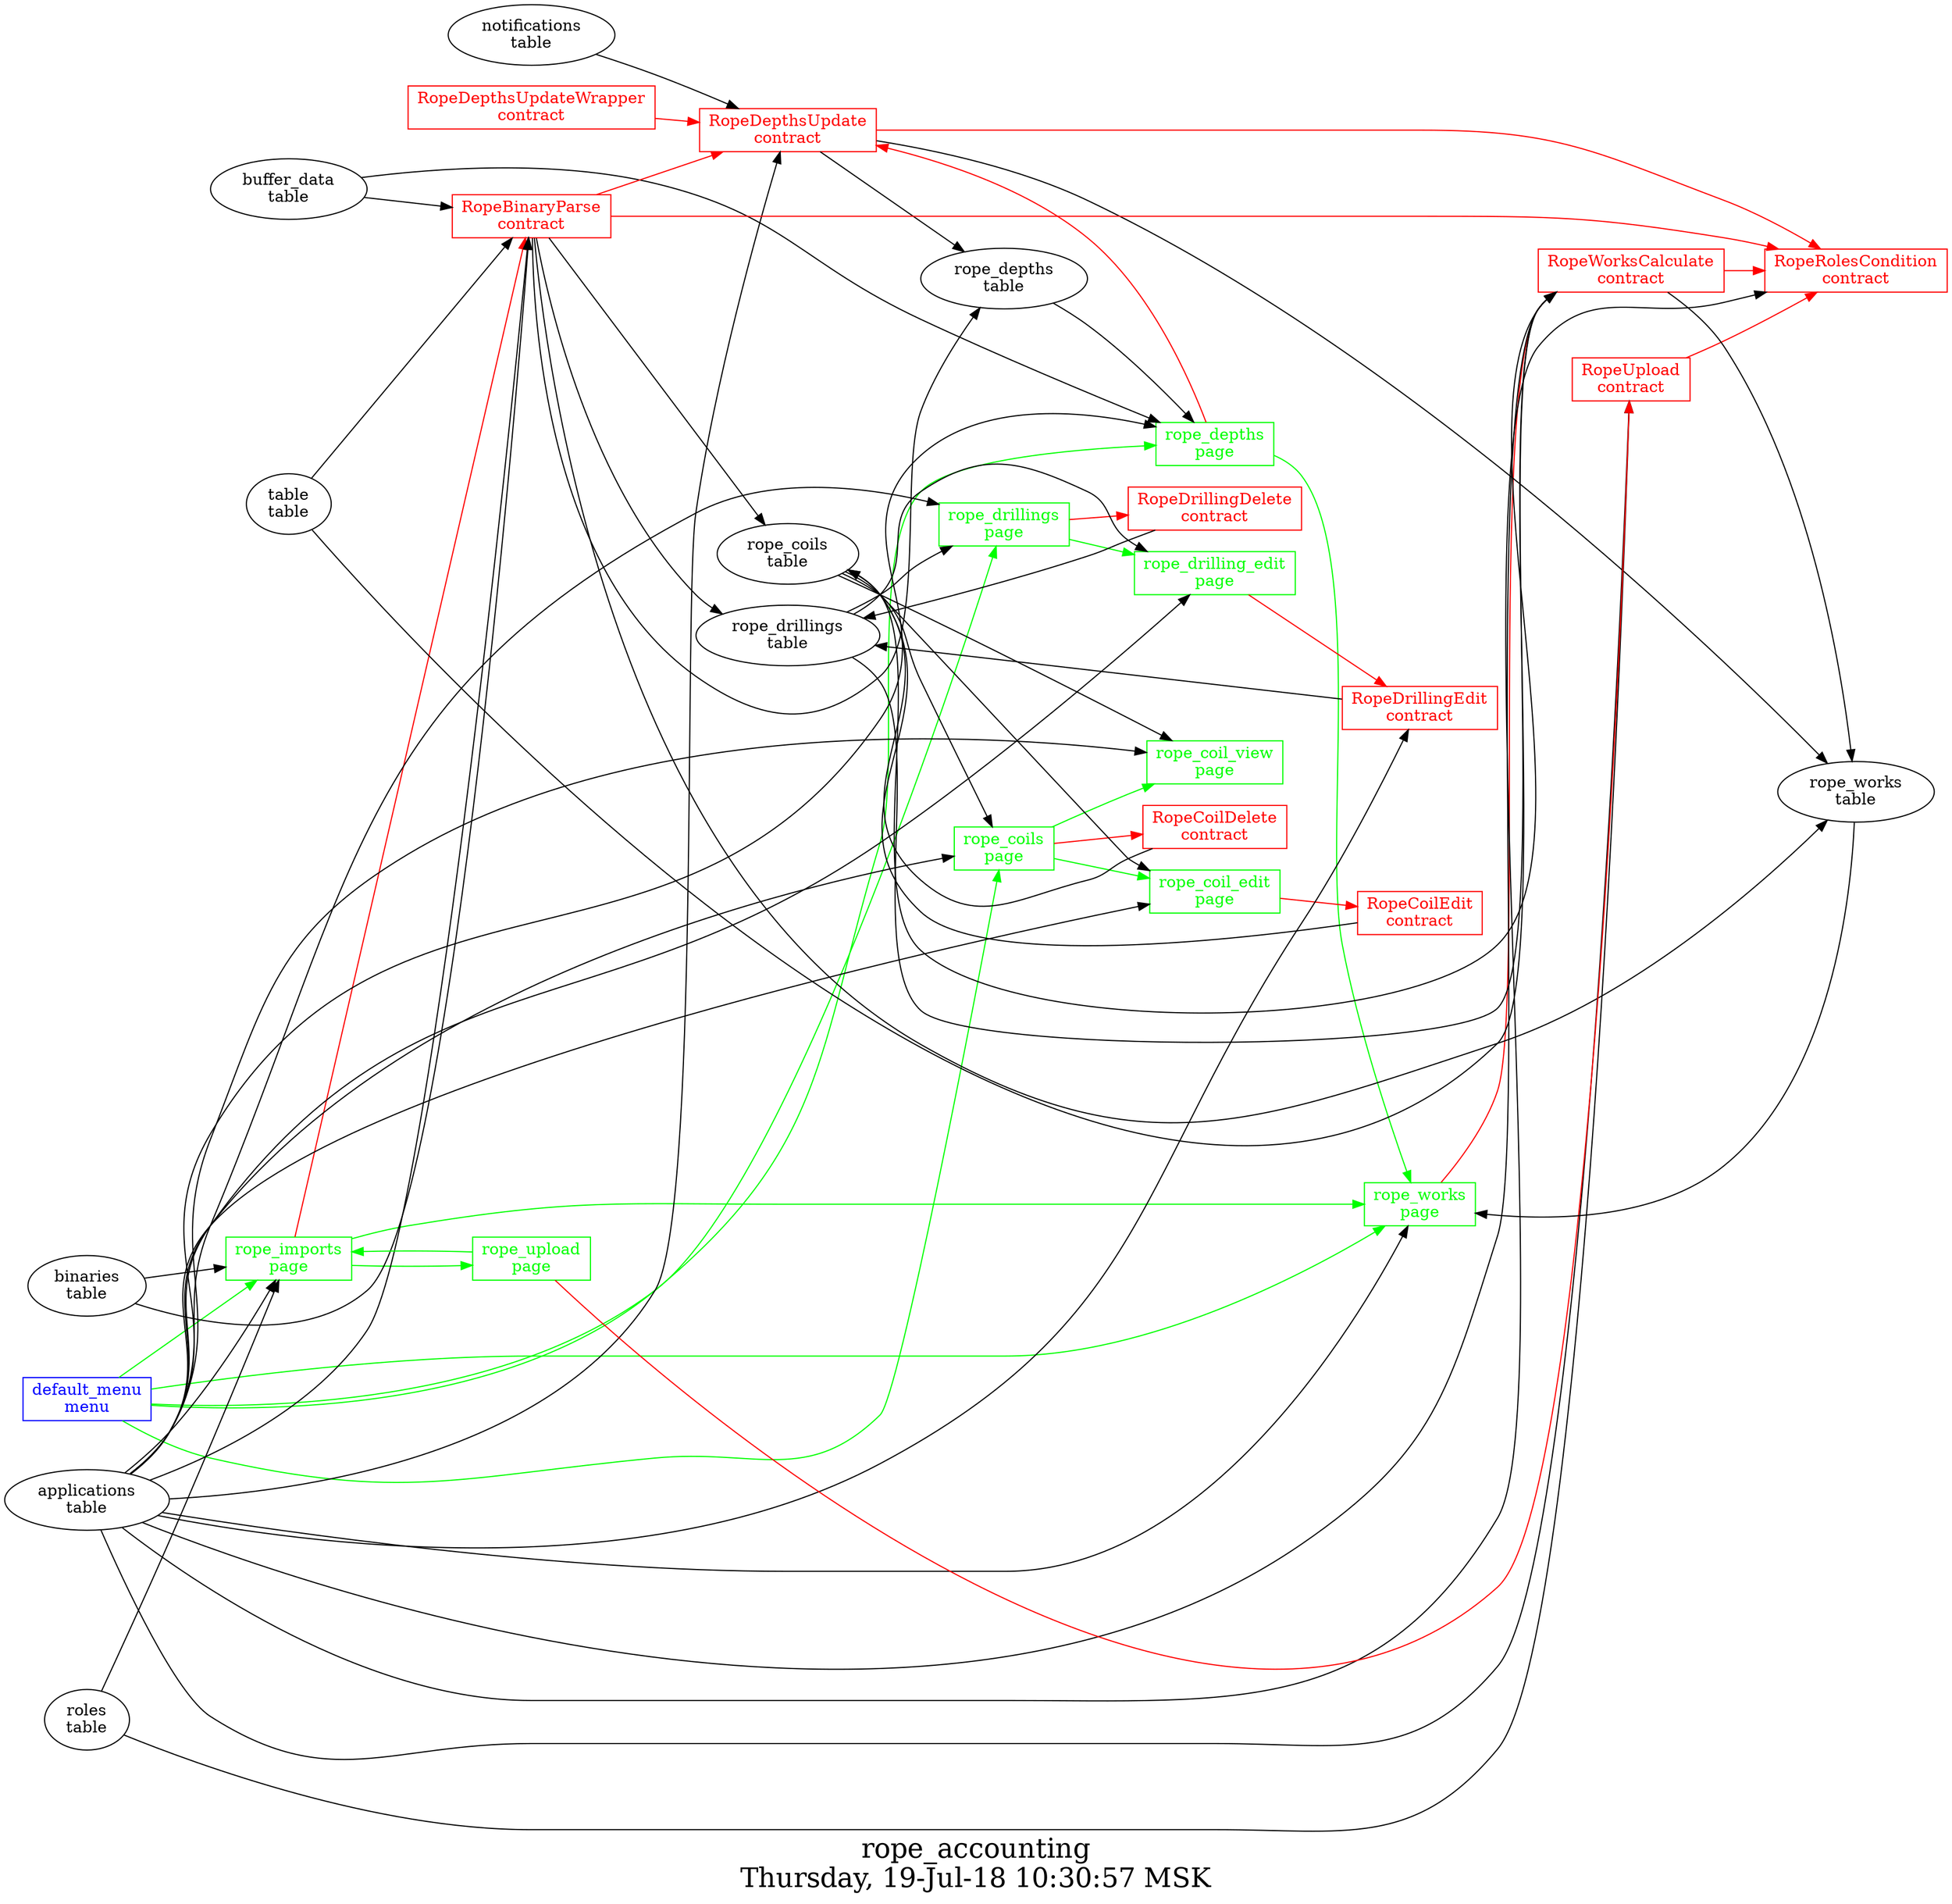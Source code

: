 digraph G {
graph [
  fontsize="24";
  label="rope_accounting\nThursday, 19-Jul-18 10:30:57 MSK";
  nojustify=true;
  ordering=out;
  rankdir=LR;
  size="30";
];
"default_menu\nmenu" -> "rope_imports\npage"  [ color=green ]
"default_menu\nmenu" -> "rope_works\npage"  [ color=green ]
"default_menu\nmenu" -> "rope_depths\npage"  [ color=green ]
"default_menu\nmenu" -> "rope_drillings\npage"  [ color=green ]
"default_menu\nmenu" -> "rope_coils\npage"  [ color=green ]
"default_menu\nmenu" [color=blue, fontcolor=blue, group=menus, shape=record];
"rope_coil_edit\npage" -> "RopeCoilEdit\ncontract"  [ color=red ]
"applications\ntable" -> "rope_coil_edit\npage"
"rope_coils\ntable" -> "rope_coil_edit\npage"
"rope_coil_edit\npage" [color=green, fontcolor=green, group=pages, shape=record];
"applications\ntable" -> "rope_coil_view\npage"
"rope_coils\ntable" -> "rope_coil_view\npage"
"rope_coil_view\npage" [color=green, fontcolor=green, group=pages, shape=record];
"rope_coils\npage" -> "RopeCoilDelete\ncontract"  [ color=red ]
"applications\ntable" -> "rope_coils\npage"
"rope_coils\ntable" -> "rope_coils\npage"
"rope_coils\npage" -> "rope_coil_edit\npage"  [ color=green ]
"rope_coils\npage" -> "rope_coil_view\npage"  [ color=green ]
"rope_coils\npage" [color=green, fontcolor=green, group=pages, shape=record];
"rope_depths\npage" -> "RopeDepthsUpdate\ncontract"  [ color=red ]
"applications\ntable" -> "rope_depths\npage"
"rope_depths\ntable" -> "rope_depths\npage"
"buffer_data\ntable" -> "rope_depths\npage"
"rope_depths\npage" -> "rope_works\npage"  [ color=green ]
"rope_depths\npage" [color=green, fontcolor=green, group=pages, shape=record];
"rope_drilling_edit\npage" -> "RopeDrillingEdit\ncontract"  [ color=red ]
"applications\ntable" -> "rope_drilling_edit\npage"
"rope_drillings\ntable" -> "rope_drilling_edit\npage"
"rope_drilling_edit\npage" [color=green, fontcolor=green, group=pages, shape=record];
"rope_drillings\npage" -> "RopeDrillingDelete\ncontract"  [ color=red ]
"applications\ntable" -> "rope_drillings\npage"
"rope_drillings\ntable" -> "rope_drillings\npage"
"rope_drillings\npage" -> "rope_drilling_edit\npage"  [ color=green ]
"rope_drillings\npage" [color=green, fontcolor=green, group=pages, shape=record];
"rope_imports\npage" -> "RopeBinaryParse\ncontract"  [ color=red ]
"applications\ntable" -> "rope_imports\npage"
"roles\ntable" -> "rope_imports\npage"
"binaries\ntable" -> "rope_imports\npage"
"rope_imports\npage" -> "rope_works\npage"  [ color=green ]
"rope_imports\npage" -> "rope_upload\npage"  [ color=green ]
"rope_imports\npage" [color=green, fontcolor=green, group=pages, shape=record];
"rope_upload\npage" -> "RopeUpload\ncontract"  [ color=red ]
"rope_upload\npage" -> "rope_imports\npage"  [ color=green ]
"rope_upload\npage" [color=green, fontcolor=green, group=pages, shape=record];
"rope_works\npage" -> "RopeWorksCalculate\ncontract"  [ color=red ]
"applications\ntable" -> "rope_works\npage"
"rope_works\ntable" -> "rope_works\npage"
"rope_works\npage" [color=green, fontcolor=green, group=pages, shape=record];
"RopeBinaryParse\ncontract" -> "RopeDepthsUpdate\ncontract"  [ color=red ]
"RopeBinaryParse\ncontract" -> "RopeRolesCondition\ncontract"  [ color=red ]
"RopeBinaryParse\ncontract" -> "rope_coils\ntable"  [ color="" ]
"RopeBinaryParse\ncontract" -> "rope_drillings\ntable"  [ color="" ]
"RopeBinaryParse\ncontract" -> "rope_works\ntable"  [ color="" ]
"RopeBinaryParse\ncontract" -> "rope_depths\ntable"  [ color="" ]
"table\ntable" -> "RopeBinaryParse\ncontract"
"buffer_data\ntable" -> "RopeBinaryParse\ncontract"
"binaries\ntable" -> "RopeBinaryParse\ncontract"
"applications\ntable" -> "RopeBinaryParse\ncontract"
"RopeBinaryParse\ncontract" [color=red, fontcolor=red, group=contracts, shape=record];
"RopeCoilDelete\ncontract" -> "rope_coils\ntable"  [ color="" ]
"RopeCoilDelete\ncontract" [color=red, fontcolor=red, group=contracts, shape=record];
"RopeCoilEdit\ncontract" -> "rope_coils\ntable"  [ color="" ]
"RopeCoilEdit\ncontract" [color=red, fontcolor=red, group=contracts, shape=record];
"RopeDepthsUpdate\ncontract" -> "RopeRolesCondition\ncontract"  [ color=red ]
"RopeDepthsUpdate\ncontract" -> "rope_works\ntable"  [ color="" ]
"RopeDepthsUpdate\ncontract" -> "rope_depths\ntable"  [ color="" ]
"notifications\ntable" -> "RopeDepthsUpdate\ncontract"
"applications\ntable" -> "RopeDepthsUpdate\ncontract"
"RopeDepthsUpdate\ncontract" [color=red, fontcolor=red, group=contracts, shape=record];
"RopeDepthsUpdateWrapper\ncontract" -> "RopeDepthsUpdate\ncontract"  [ color=red ]
"RopeDepthsUpdateWrapper\ncontract" [color=red, fontcolor=red, group=contracts, shape=record];
"RopeDrillingDelete\ncontract" -> "rope_drillings\ntable"  [ color="" ]
"RopeDrillingDelete\ncontract" [color=red, fontcolor=red, group=contracts, shape=record];
"RopeDrillingEdit\ncontract" -> "rope_drillings\ntable"  [ color="" ]
"applications\ntable" -> "RopeDrillingEdit\ncontract"
"RopeDrillingEdit\ncontract" [color=red, fontcolor=red, group=contracts, shape=record];
"applications\ntable" -> "RopeRolesCondition\ncontract"
"RopeRolesCondition\ncontract" [color=red, fontcolor=red, group=contracts, shape=record];
"RopeUpload\ncontract" -> "RopeRolesCondition\ncontract"  [ color=red ]
"applications\ntable" -> "RopeUpload\ncontract"
"roles\ntable" -> "RopeUpload\ncontract"
"RopeUpload\ncontract" [color=red, fontcolor=red, group=contracts, shape=record];
"RopeWorksCalculate\ncontract" -> "RopeRolesCondition\ncontract"  [ color=red ]
"RopeWorksCalculate\ncontract" -> "rope_works\ntable"  [ color="" ]
"table\ntable" -> "RopeWorksCalculate\ncontract"
"applications\ntable" -> "RopeWorksCalculate\ncontract"
"rope_coils\ntable" -> "RopeWorksCalculate\ncontract"
"rope_drillings\ntable" -> "RopeWorksCalculate\ncontract"
"RopeWorksCalculate\ncontract" [color=red, fontcolor=red, group=contracts, shape=record];
"rope_coils\ntable" [color="", fontcolor="", group=tables, shape=""];
"rope_depths\ntable" [color="", fontcolor="", group=tables, shape=""];
"rope_drillings\ntable" [color="", fontcolor="", group=tables, shape=""];
"rope_works\ntable" [color="", fontcolor="", group=tables, shape=""];
}
